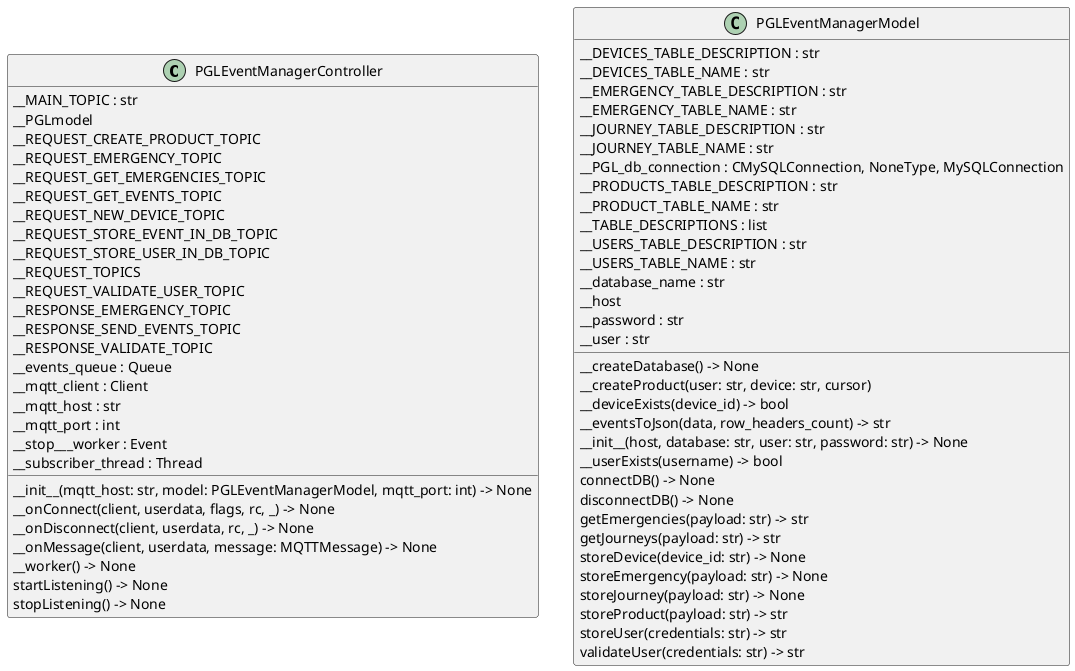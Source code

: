 @startuml classes
set namespaceSeparator none
class "PGLEventManagerController" as src.PGLEventManagerController.PGLEventManagerController {
  __MAIN_TOPIC : str
  __PGLmodel
  __REQUEST_CREATE_PRODUCT_TOPIC
  __REQUEST_EMERGENCY_TOPIC
  __REQUEST_GET_EMERGENCIES_TOPIC
  __REQUEST_GET_EVENTS_TOPIC
  __REQUEST_NEW_DEVICE_TOPIC
  __REQUEST_STORE_EVENT_IN_DB_TOPIC
  __REQUEST_STORE_USER_IN_DB_TOPIC
  __REQUEST_TOPICS
  __REQUEST_VALIDATE_USER_TOPIC
  __RESPONSE_EMERGENCY_TOPIC
  __RESPONSE_SEND_EVENTS_TOPIC
  __RESPONSE_VALIDATE_TOPIC
  __events_queue : Queue
  __mqtt_client : Client
  __mqtt_host : str
  __mqtt_port : int
  __stop___worker : Event
  __subscriber_thread : Thread
  __init__(mqtt_host: str, model: PGLEventManagerModel, mqtt_port: int) -> None
  __onConnect(client, userdata, flags, rc, _) -> None
  __onDisconnect(client, userdata, rc, _) -> None
  __onMessage(client, userdata, message: MQTTMessage) -> None
  __worker() -> None
  startListening() -> None
  stopListening() -> None
}
class "PGLEventManagerModel" as src.PGLEventManagerModel.PGLEventManagerModel {
  __DEVICES_TABLE_DESCRIPTION : str
  __DEVICES_TABLE_NAME : str
  __EMERGENCY_TABLE_DESCRIPTION : str
  __EMERGENCY_TABLE_NAME : str
  __JOURNEY_TABLE_DESCRIPTION : str
  __JOURNEY_TABLE_NAME : str
  __PGL_db_connection : CMySQLConnection, NoneType, MySQLConnection
  __PRODUCTS_TABLE_DESCRIPTION : str
  __PRODUCT_TABLE_NAME : str
  __TABLE_DESCRIPTIONS : list
  __USERS_TABLE_DESCRIPTION : str
  __USERS_TABLE_NAME : str
  __database_name : str
  __host
  __password : str
  __user : str
  __createDatabase() -> None
  __createProduct(user: str, device: str, cursor)
  __deviceExists(device_id) -> bool
  __eventsToJson(data, row_headers_count) -> str
  __init__(host, database: str, user: str, password: str) -> None
  __userExists(username) -> bool
  connectDB() -> None
  disconnectDB() -> None
  getEmergencies(payload: str) -> str
  getJourneys(payload: str) -> str
  storeDevice(device_id: str) -> None
  storeEmergency(payload: str) -> None
  storeJourney(payload: str) -> None
  storeProduct(payload: str) -> str
  storeUser(credentials: str) -> str
  validateUser(credentials: str) -> str
}
@enduml
